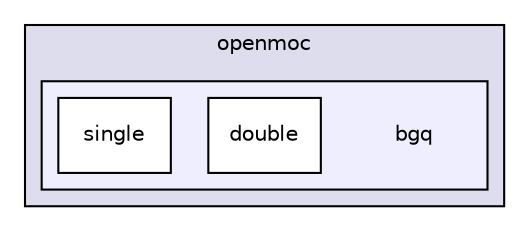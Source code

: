 digraph "/home/wbinventor/OpenMOC/openmoc/bgq/" {
  compound=true
  node [ fontsize="10", fontname="Helvetica"];
  edge [ labelfontsize="10", labelfontname="Helvetica"];
  subgraph clusterdir_feeaf68b943d4425f333311e6b81e54f {
    graph [ bgcolor="#ddddee", pencolor="black", label="openmoc" fontname="Helvetica", fontsize="10", URL="dir_feeaf68b943d4425f333311e6b81e54f.html"]
  subgraph clusterdir_ab1ffabdc9417faef508a622a4f16fd6 {
    graph [ bgcolor="#eeeeff", pencolor="black", label="" URL="dir_ab1ffabdc9417faef508a622a4f16fd6.html"];
    dir_ab1ffabdc9417faef508a622a4f16fd6 [shape=plaintext label="bgq"];
    dir_1ea1826ac004335c53db3cb948ec7325 [shape=box label="double" color="black" fillcolor="white" style="filled" URL="dir_1ea1826ac004335c53db3cb948ec7325.html"];
    dir_c7ef4a5897bc34eb5ffb151864937b85 [shape=box label="single" color="black" fillcolor="white" style="filled" URL="dir_c7ef4a5897bc34eb5ffb151864937b85.html"];
  }
  }
}
